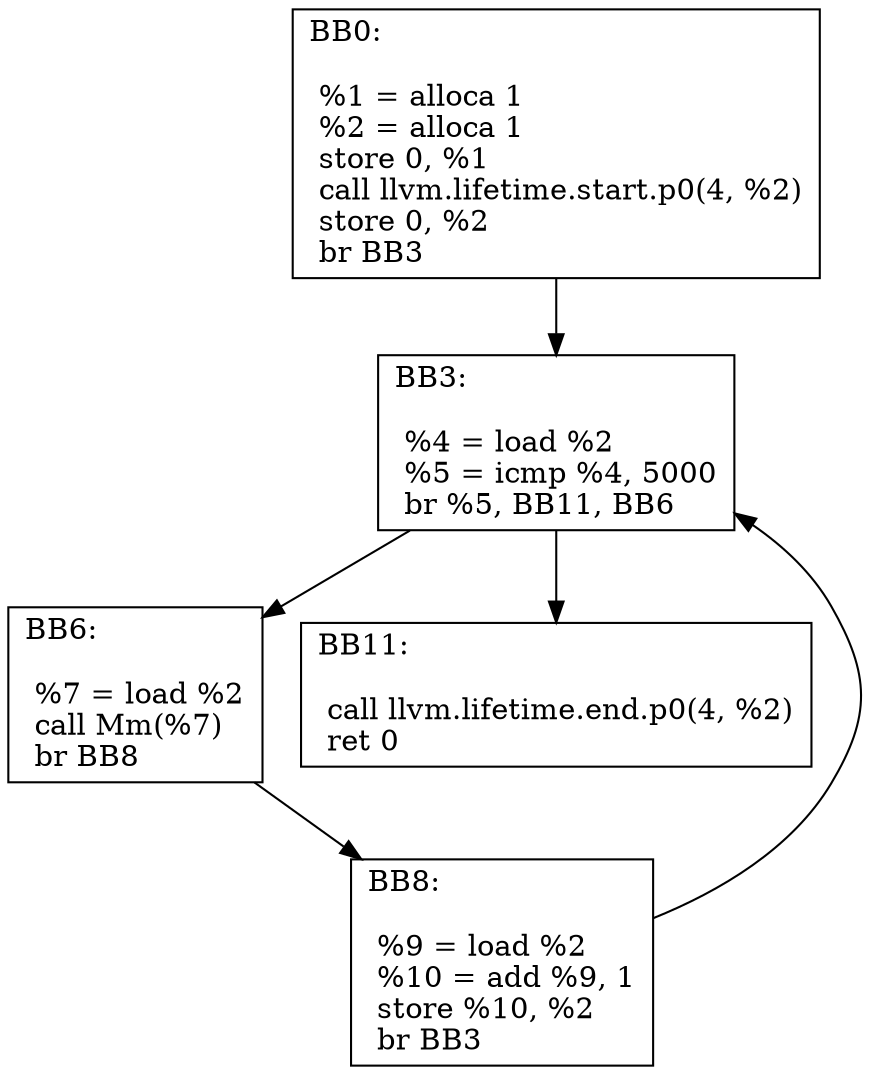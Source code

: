 digraph "CFG of main function"{
	BB0[shape=record,label="{BB0:\l\l
	 %1 = alloca  1\l	 %2 = alloca  1\l	 store  0,  %1\l	 call llvm.lifetime.start.p0(4, %2)\l	 store  0,  %2\l	 br BB3\l	}"];
	BB0 -> BB3
	BB3[shape=record,label="{BB3:\l\l
	 %4 = load  %2\l	 %5 = icmp  %4,  5000\l	 br %5, BB11, BB6\l	}"];
	BB3 -> BB6
	BB3 -> BB11
	BB6[shape=record,label="{BB6:\l\l
	 %7 = load  %2\l	 call Mm(%7)\l	 br BB8\l	}"];
	BB6 -> BB8
	BB8[shape=record,label="{BB8:\l\l
	 %9 = load  %2\l	 %10 = add  %9,  1\l	 store  %10,  %2\l	 br BB3\l	}"];
	BB8 -> BB3
	BB11[shape=record,label="{BB11:\l\l
	 call llvm.lifetime.end.p0(4, %2)\l	 ret 0\l	}"];
}

